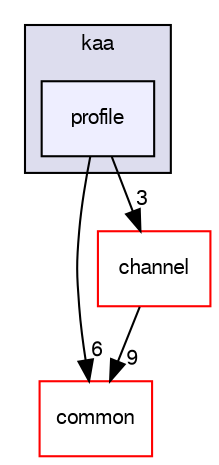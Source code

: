 digraph "/var/lib/jenkins/workspace/kaa_public/client/client-multi/client-cpp/kaa/profile" {
  bgcolor=transparent;
  compound=true
  node [ fontsize="10", fontname="FreeSans"];
  edge [ labelfontsize="10", labelfontname="FreeSans"];
  subgraph clusterdir_1ac78b1500c3fd9a977bacb448b54d1a {
    graph [ bgcolor="#ddddee", pencolor="black", label="kaa" fontname="FreeSans", fontsize="10", URL="dir_1ac78b1500c3fd9a977bacb448b54d1a.html"]
  dir_2d7a1621c60e8c707e1145eb79e5bd48 [shape=box, label="profile", style="filled", fillcolor="#eeeeff", pencolor="black", URL="dir_2d7a1621c60e8c707e1145eb79e5bd48.html"];
  }
  dir_f09aedf21136cf3760d7f5c15a2e0d3d [shape=box label="common" color="red" URL="dir_f09aedf21136cf3760d7f5c15a2e0d3d.html"];
  dir_cc7a0b3e40e6d5784f28ccb8570c48e4 [shape=box label="channel" color="red" URL="dir_cc7a0b3e40e6d5784f28ccb8570c48e4.html"];
  dir_cc7a0b3e40e6d5784f28ccb8570c48e4->dir_f09aedf21136cf3760d7f5c15a2e0d3d [headlabel="9", labeldistance=1.5 headhref="dir_000042_000046.html"];
  dir_2d7a1621c60e8c707e1145eb79e5bd48->dir_f09aedf21136cf3760d7f5c15a2e0d3d [headlabel="6", labeldistance=1.5 headhref="dir_000065_000046.html"];
  dir_2d7a1621c60e8c707e1145eb79e5bd48->dir_cc7a0b3e40e6d5784f28ccb8570c48e4 [headlabel="3", labeldistance=1.5 headhref="dir_000065_000042.html"];
}
